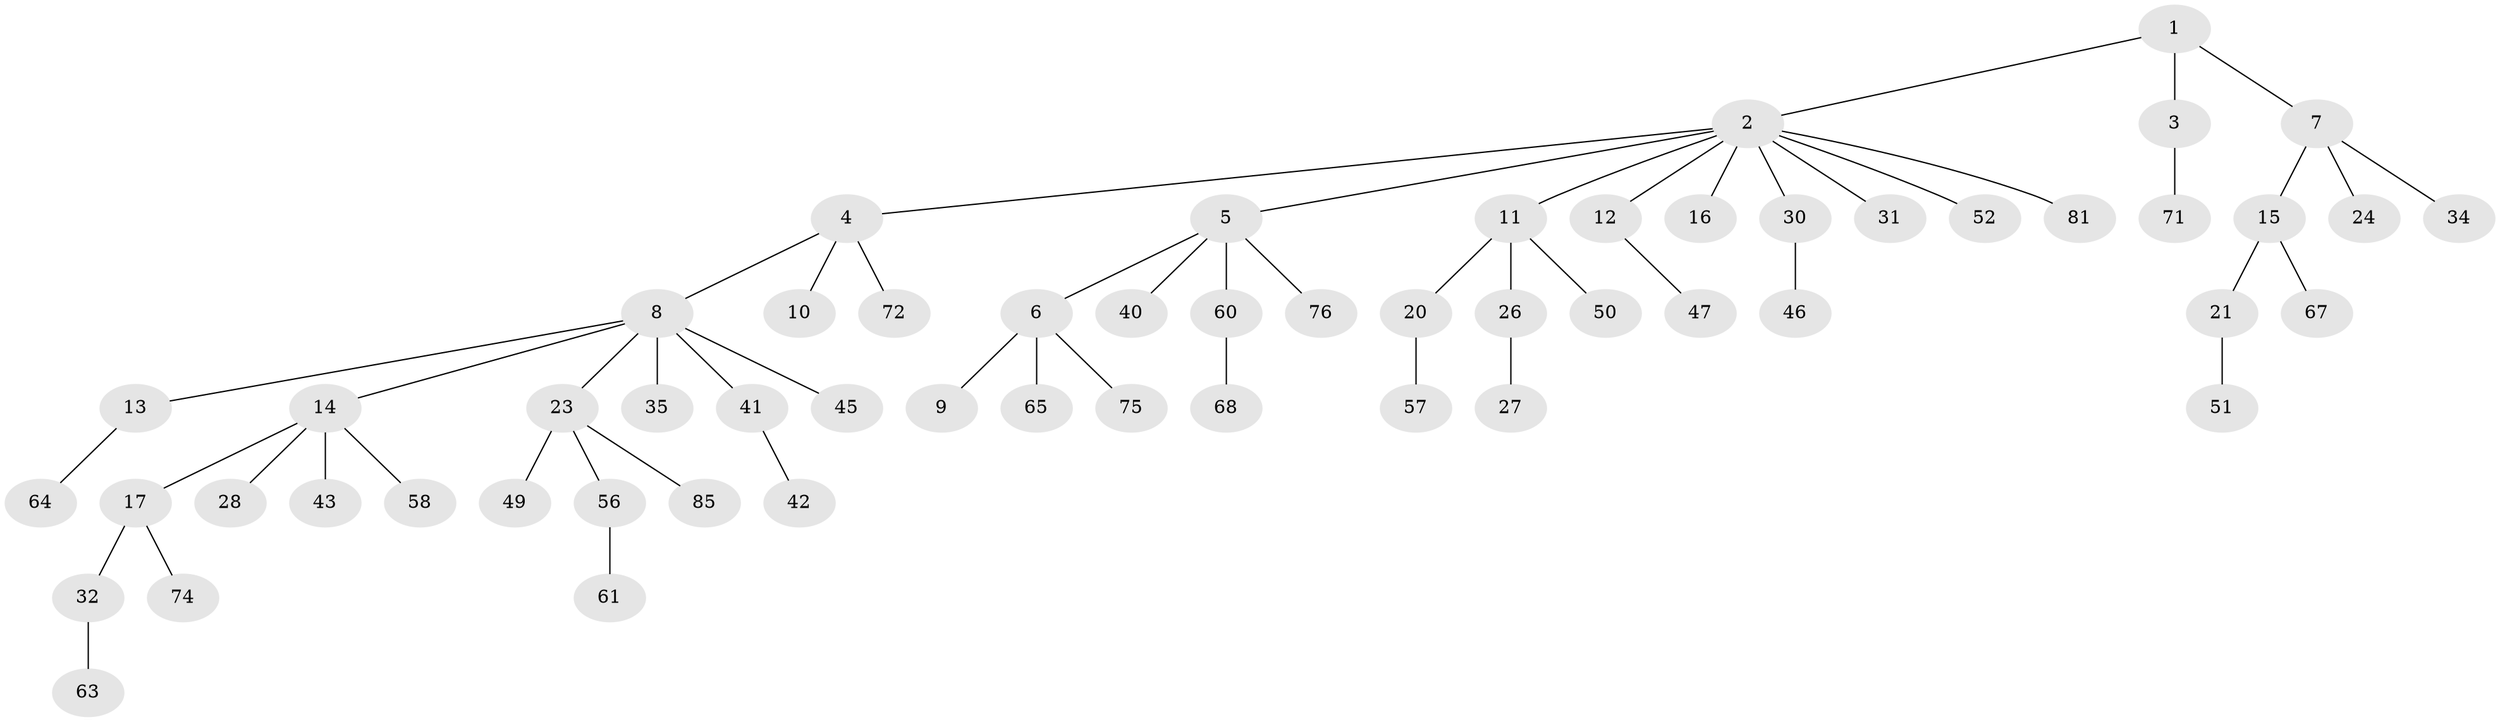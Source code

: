 // Generated by graph-tools (version 1.1) at 2025/24/03/03/25 07:24:08]
// undirected, 57 vertices, 56 edges
graph export_dot {
graph [start="1"]
  node [color=gray90,style=filled];
  1;
  2 [super="+38"];
  3 [super="+29"];
  4 [super="+44"];
  5 [super="+73"];
  6 [super="+39"];
  7 [super="+19"];
  8 [super="+18"];
  9;
  10;
  11 [super="+22"];
  12 [super="+77"];
  13 [super="+25"];
  14 [super="+53"];
  15 [super="+82"];
  16 [super="+83"];
  17 [super="+70"];
  20 [super="+54"];
  21;
  23 [super="+37"];
  24;
  26 [super="+33"];
  27 [super="+36"];
  28;
  30 [super="+48"];
  31;
  32 [super="+66"];
  34;
  35;
  40;
  41;
  42;
  43 [super="+55"];
  45;
  46;
  47 [super="+62"];
  49;
  50;
  51;
  52;
  56 [super="+59"];
  57 [super="+79"];
  58;
  60 [super="+69"];
  61 [super="+78"];
  63 [super="+84"];
  64;
  65;
  67;
  68;
  71 [super="+80"];
  72;
  74;
  75;
  76;
  81;
  85;
  1 -- 2;
  1 -- 3;
  1 -- 7;
  2 -- 4;
  2 -- 5;
  2 -- 11;
  2 -- 12;
  2 -- 16;
  2 -- 30;
  2 -- 31;
  2 -- 52;
  2 -- 81;
  3 -- 71;
  4 -- 8;
  4 -- 10;
  4 -- 72;
  5 -- 6;
  5 -- 40;
  5 -- 60;
  5 -- 76;
  6 -- 9;
  6 -- 65;
  6 -- 75;
  7 -- 15;
  7 -- 24;
  7 -- 34;
  8 -- 13;
  8 -- 14;
  8 -- 23;
  8 -- 35;
  8 -- 41;
  8 -- 45;
  11 -- 20;
  11 -- 26;
  11 -- 50;
  12 -- 47;
  13 -- 64;
  14 -- 17;
  14 -- 28;
  14 -- 43;
  14 -- 58;
  15 -- 21;
  15 -- 67;
  17 -- 32;
  17 -- 74;
  20 -- 57;
  21 -- 51;
  23 -- 49;
  23 -- 56;
  23 -- 85;
  26 -- 27;
  30 -- 46;
  32 -- 63;
  41 -- 42;
  56 -- 61;
  60 -- 68;
}
